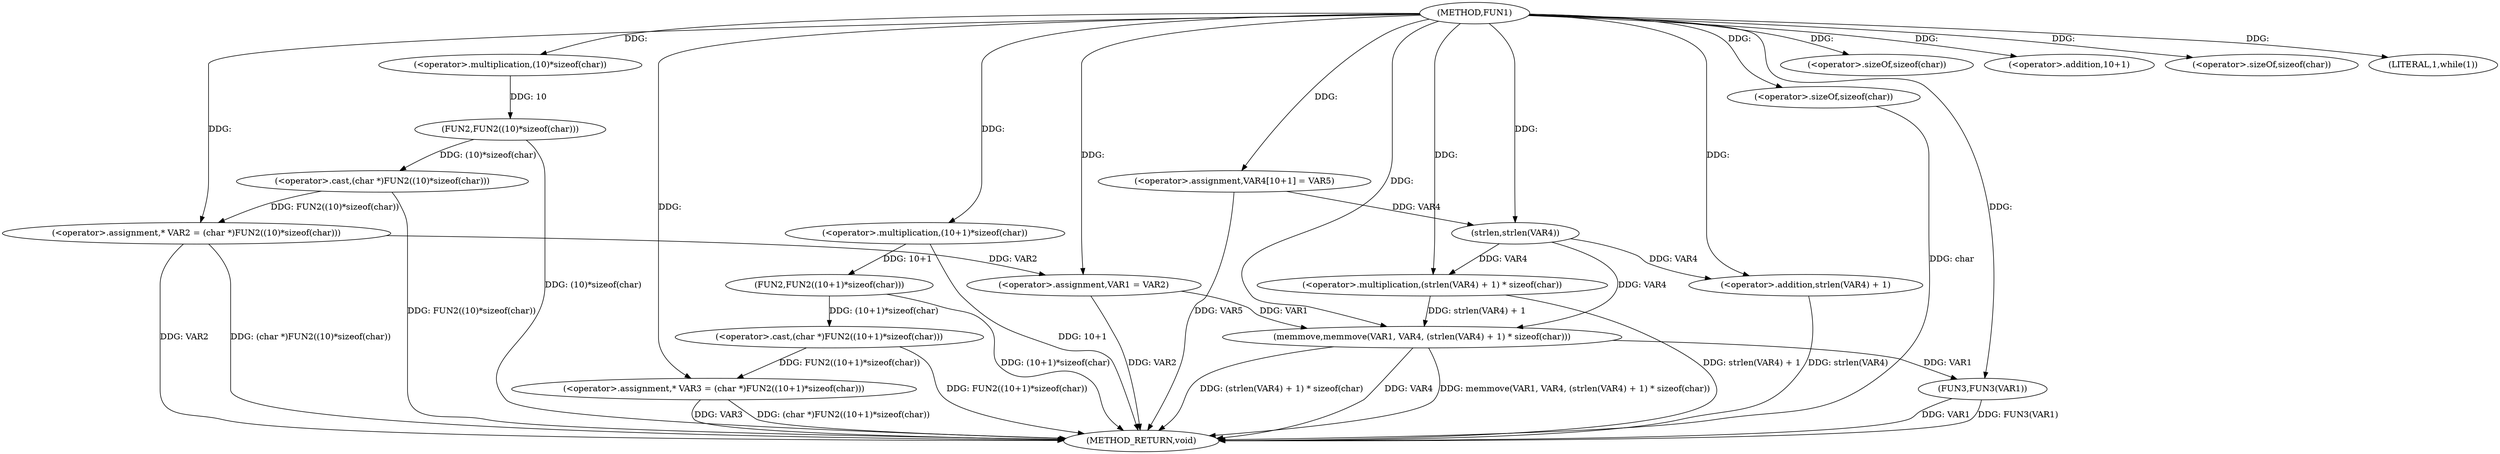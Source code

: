 digraph FUN1 {  
"1000100" [label = "(METHOD,FUN1)" ]
"1000149" [label = "(METHOD_RETURN,void)" ]
"1000104" [label = "(<operator>.assignment,* VAR2 = (char *)FUN2((10)*sizeof(char)))" ]
"1000106" [label = "(<operator>.cast,(char *)FUN2((10)*sizeof(char)))" ]
"1000108" [label = "(FUN2,FUN2((10)*sizeof(char)))" ]
"1000109" [label = "(<operator>.multiplication,(10)*sizeof(char))" ]
"1000111" [label = "(<operator>.sizeOf,sizeof(char))" ]
"1000114" [label = "(<operator>.assignment,* VAR3 = (char *)FUN2((10+1)*sizeof(char)))" ]
"1000116" [label = "(<operator>.cast,(char *)FUN2((10+1)*sizeof(char)))" ]
"1000118" [label = "(FUN2,FUN2((10+1)*sizeof(char)))" ]
"1000119" [label = "(<operator>.multiplication,(10+1)*sizeof(char))" ]
"1000120" [label = "(<operator>.addition,10+1)" ]
"1000123" [label = "(<operator>.sizeOf,sizeof(char))" ]
"1000126" [label = "(LITERAL,1,while(1))" ]
"1000128" [label = "(<operator>.assignment,VAR1 = VAR2)" ]
"1000134" [label = "(<operator>.assignment,VAR4[10+1] = VAR5)" ]
"1000137" [label = "(memmove,memmove(VAR1, VAR4, (strlen(VAR4) + 1) * sizeof(char)))" ]
"1000140" [label = "(<operator>.multiplication,(strlen(VAR4) + 1) * sizeof(char))" ]
"1000141" [label = "(<operator>.addition,strlen(VAR4) + 1)" ]
"1000142" [label = "(strlen,strlen(VAR4))" ]
"1000145" [label = "(<operator>.sizeOf,sizeof(char))" ]
"1000147" [label = "(FUN3,FUN3(VAR1))" ]
  "1000128" -> "1000149"  [ label = "DDG: VAR2"] 
  "1000141" -> "1000149"  [ label = "DDG: strlen(VAR4)"] 
  "1000106" -> "1000149"  [ label = "DDG: FUN2((10)*sizeof(char))"] 
  "1000104" -> "1000149"  [ label = "DDG: VAR2"] 
  "1000137" -> "1000149"  [ label = "DDG: (strlen(VAR4) + 1) * sizeof(char)"] 
  "1000114" -> "1000149"  [ label = "DDG: VAR3"] 
  "1000147" -> "1000149"  [ label = "DDG: VAR1"] 
  "1000116" -> "1000149"  [ label = "DDG: FUN2((10+1)*sizeof(char))"] 
  "1000119" -> "1000149"  [ label = "DDG: 10+1"] 
  "1000118" -> "1000149"  [ label = "DDG: (10+1)*sizeof(char)"] 
  "1000145" -> "1000149"  [ label = "DDG: char"] 
  "1000140" -> "1000149"  [ label = "DDG: strlen(VAR4) + 1"] 
  "1000137" -> "1000149"  [ label = "DDG: VAR4"] 
  "1000134" -> "1000149"  [ label = "DDG: VAR5"] 
  "1000147" -> "1000149"  [ label = "DDG: FUN3(VAR1)"] 
  "1000114" -> "1000149"  [ label = "DDG: (char *)FUN2((10+1)*sizeof(char))"] 
  "1000137" -> "1000149"  [ label = "DDG: memmove(VAR1, VAR4, (strlen(VAR4) + 1) * sizeof(char))"] 
  "1000104" -> "1000149"  [ label = "DDG: (char *)FUN2((10)*sizeof(char))"] 
  "1000108" -> "1000149"  [ label = "DDG: (10)*sizeof(char)"] 
  "1000106" -> "1000104"  [ label = "DDG: FUN2((10)*sizeof(char))"] 
  "1000100" -> "1000104"  [ label = "DDG: "] 
  "1000108" -> "1000106"  [ label = "DDG: (10)*sizeof(char)"] 
  "1000109" -> "1000108"  [ label = "DDG: 10"] 
  "1000100" -> "1000109"  [ label = "DDG: "] 
  "1000100" -> "1000111"  [ label = "DDG: "] 
  "1000116" -> "1000114"  [ label = "DDG: FUN2((10+1)*sizeof(char))"] 
  "1000100" -> "1000114"  [ label = "DDG: "] 
  "1000118" -> "1000116"  [ label = "DDG: (10+1)*sizeof(char)"] 
  "1000119" -> "1000118"  [ label = "DDG: 10+1"] 
  "1000100" -> "1000119"  [ label = "DDG: "] 
  "1000100" -> "1000120"  [ label = "DDG: "] 
  "1000100" -> "1000123"  [ label = "DDG: "] 
  "1000100" -> "1000126"  [ label = "DDG: "] 
  "1000104" -> "1000128"  [ label = "DDG: VAR2"] 
  "1000100" -> "1000128"  [ label = "DDG: "] 
  "1000100" -> "1000134"  [ label = "DDG: "] 
  "1000128" -> "1000137"  [ label = "DDG: VAR1"] 
  "1000100" -> "1000137"  [ label = "DDG: "] 
  "1000142" -> "1000137"  [ label = "DDG: VAR4"] 
  "1000140" -> "1000137"  [ label = "DDG: strlen(VAR4) + 1"] 
  "1000142" -> "1000140"  [ label = "DDG: VAR4"] 
  "1000100" -> "1000140"  [ label = "DDG: "] 
  "1000142" -> "1000141"  [ label = "DDG: VAR4"] 
  "1000134" -> "1000142"  [ label = "DDG: VAR4"] 
  "1000100" -> "1000142"  [ label = "DDG: "] 
  "1000100" -> "1000141"  [ label = "DDG: "] 
  "1000100" -> "1000145"  [ label = "DDG: "] 
  "1000137" -> "1000147"  [ label = "DDG: VAR1"] 
  "1000100" -> "1000147"  [ label = "DDG: "] 
}
